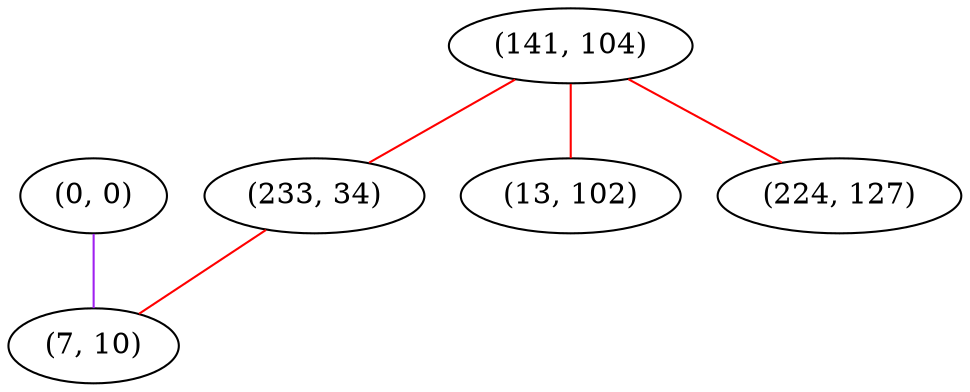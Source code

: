 graph "" {
"(0, 0)";
"(141, 104)";
"(233, 34)";
"(13, 102)";
"(224, 127)";
"(7, 10)";
"(0, 0)" -- "(7, 10)"  [color=purple, key=0, weight=4];
"(141, 104)" -- "(233, 34)"  [color=red, key=0, weight=1];
"(141, 104)" -- "(13, 102)"  [color=red, key=0, weight=1];
"(141, 104)" -- "(224, 127)"  [color=red, key=0, weight=1];
"(233, 34)" -- "(7, 10)"  [color=red, key=0, weight=1];
}
